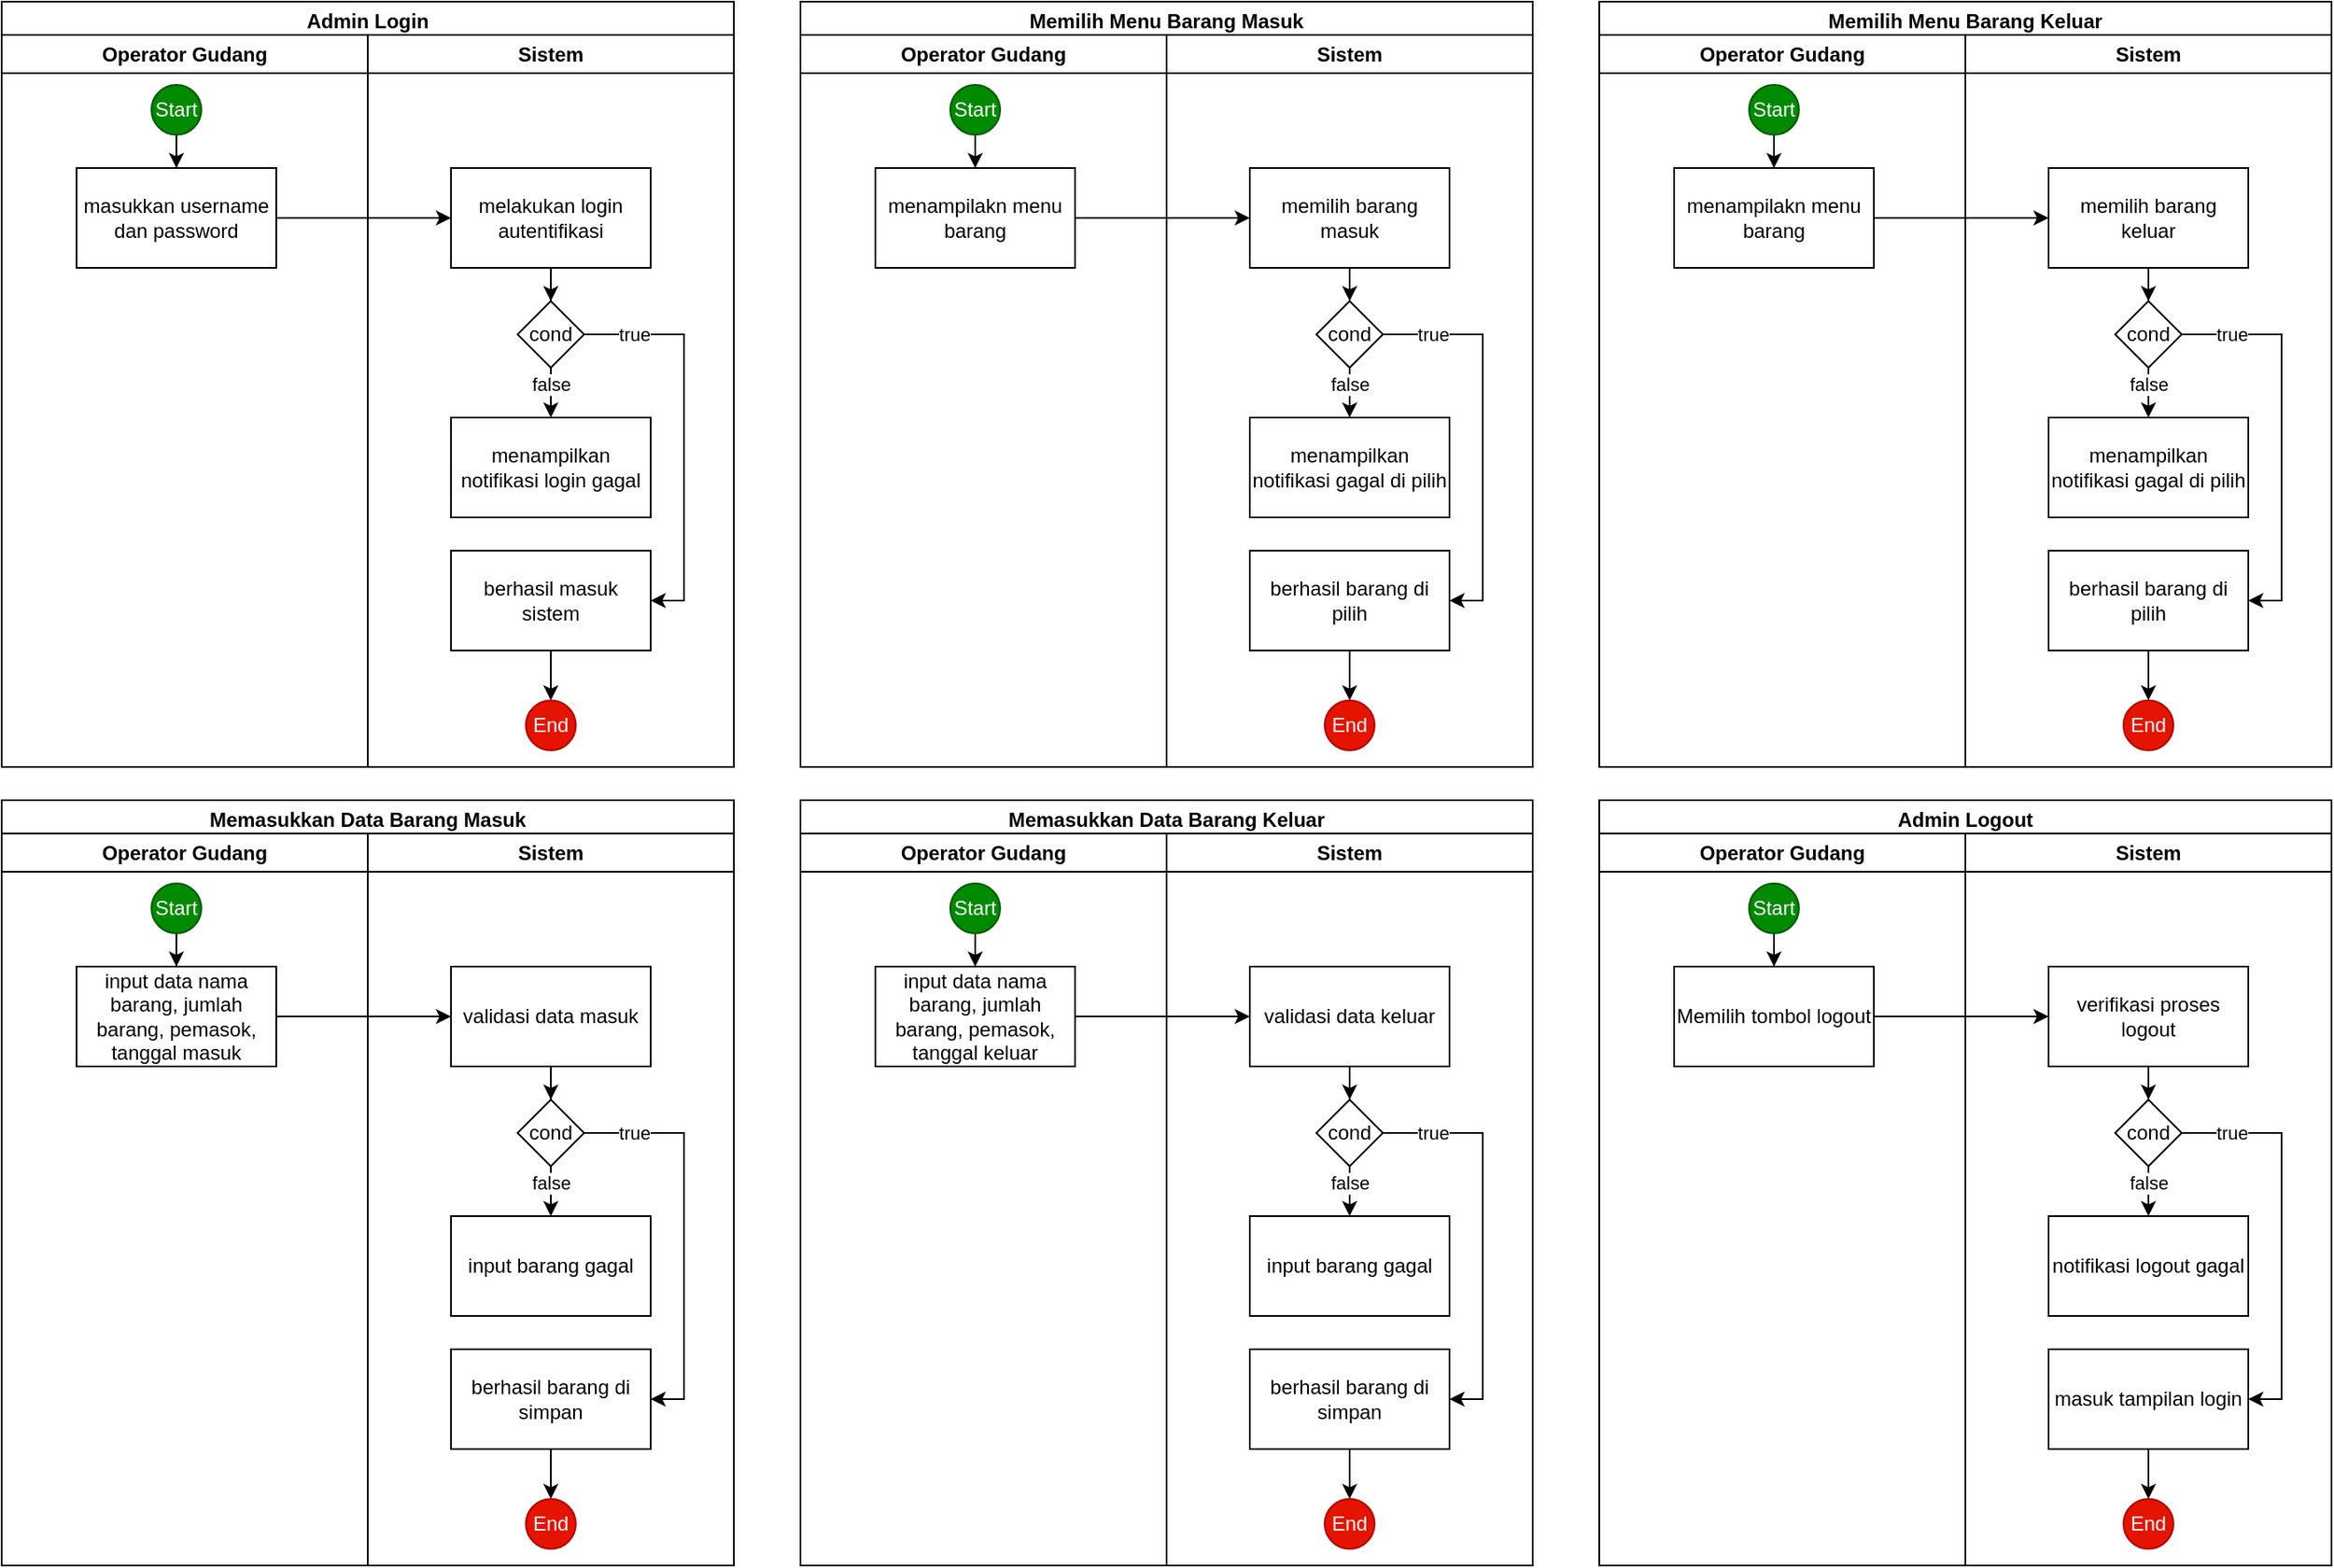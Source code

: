 <mxfile version="25.0.1">
  <diagram name="Halaman-1" id="Y4WEIZRUPYXfwLhoxVbs">
    <mxGraphModel dx="880" dy="484" grid="1" gridSize="10" guides="1" tooltips="1" connect="1" arrows="1" fold="1" page="1" pageScale="1" pageWidth="827" pageHeight="1169" math="0" shadow="0">
      <root>
        <mxCell id="0" />
        <mxCell id="1" parent="0" />
        <mxCell id="KNslRv7fgBc5iuveiAQ4-1" value="&lt;b style=&quot;white-space: nowrap;&quot;&gt;Admin Login&lt;/b&gt;" style="swimlane;whiteSpace=wrap;html=1;" vertex="1" parent="1">
          <mxGeometry width="440" height="460" as="geometry">
            <mxRectangle width="110" height="30" as="alternateBounds" />
          </mxGeometry>
        </mxCell>
        <mxCell id="KNslRv7fgBc5iuveiAQ4-2" value="Operator Gudang" style="swimlane;whiteSpace=wrap;html=1;startSize=23;" vertex="1" parent="KNslRv7fgBc5iuveiAQ4-1">
          <mxGeometry y="20" width="220" height="440" as="geometry">
            <mxRectangle y="20" width="130" height="30" as="alternateBounds" />
          </mxGeometry>
        </mxCell>
        <mxCell id="KNslRv7fgBc5iuveiAQ4-3" style="edgeStyle=orthogonalEdgeStyle;rounded=0;orthogonalLoop=1;jettySize=auto;html=1;exitX=0.5;exitY=1;exitDx=0;exitDy=0;" edge="1" parent="KNslRv7fgBc5iuveiAQ4-2" source="KNslRv7fgBc5iuveiAQ4-4" target="KNslRv7fgBc5iuveiAQ4-5">
          <mxGeometry relative="1" as="geometry" />
        </mxCell>
        <mxCell id="KNslRv7fgBc5iuveiAQ4-4" value="Start" style="ellipse;whiteSpace=wrap;html=1;aspect=fixed;fillColor=#008a00;fontColor=#ffffff;strokeColor=#005700;" vertex="1" parent="KNslRv7fgBc5iuveiAQ4-2">
          <mxGeometry x="90" y="30" width="30" height="30" as="geometry" />
        </mxCell>
        <mxCell id="KNslRv7fgBc5iuveiAQ4-5" value="masukkan username dan password" style="rounded=0;whiteSpace=wrap;html=1;" vertex="1" parent="KNslRv7fgBc5iuveiAQ4-2">
          <mxGeometry x="45" y="80" width="120" height="60" as="geometry" />
        </mxCell>
        <mxCell id="KNslRv7fgBc5iuveiAQ4-6" value="Sistem" style="swimlane;whiteSpace=wrap;html=1;" vertex="1" parent="KNslRv7fgBc5iuveiAQ4-1">
          <mxGeometry x="220" y="20" width="220" height="440" as="geometry">
            <mxRectangle x="220" y="20" width="80" height="30" as="alternateBounds" />
          </mxGeometry>
        </mxCell>
        <mxCell id="KNslRv7fgBc5iuveiAQ4-7" style="edgeStyle=orthogonalEdgeStyle;rounded=0;orthogonalLoop=1;jettySize=auto;html=1;exitX=0.5;exitY=1;exitDx=0;exitDy=0;" edge="1" parent="KNslRv7fgBc5iuveiAQ4-6" source="KNslRv7fgBc5iuveiAQ4-8" target="KNslRv7fgBc5iuveiAQ4-13">
          <mxGeometry relative="1" as="geometry" />
        </mxCell>
        <mxCell id="KNslRv7fgBc5iuveiAQ4-8" value="melakukan login autentifikasi" style="rounded=0;whiteSpace=wrap;html=1;" vertex="1" parent="KNslRv7fgBc5iuveiAQ4-6">
          <mxGeometry x="50" y="80" width="120" height="60" as="geometry" />
        </mxCell>
        <mxCell id="KNslRv7fgBc5iuveiAQ4-9" value="" style="edgeStyle=orthogonalEdgeStyle;rounded=0;orthogonalLoop=1;jettySize=auto;html=1;" edge="1" parent="KNslRv7fgBc5iuveiAQ4-6" source="KNslRv7fgBc5iuveiAQ4-13" target="KNslRv7fgBc5iuveiAQ4-14">
          <mxGeometry relative="1" as="geometry" />
        </mxCell>
        <mxCell id="KNslRv7fgBc5iuveiAQ4-10" value="false" style="edgeLabel;html=1;align=center;verticalAlign=middle;resizable=0;points=[];" vertex="1" connectable="0" parent="KNslRv7fgBc5iuveiAQ4-9">
          <mxGeometry x="0.5" y="-1" relative="1" as="geometry">
            <mxPoint x="1" y="-8" as="offset" />
          </mxGeometry>
        </mxCell>
        <mxCell id="KNslRv7fgBc5iuveiAQ4-11" style="edgeStyle=orthogonalEdgeStyle;rounded=0;orthogonalLoop=1;jettySize=auto;html=1;exitX=1;exitY=0.5;exitDx=0;exitDy=0;entryX=1;entryY=0.5;entryDx=0;entryDy=0;" edge="1" parent="KNslRv7fgBc5iuveiAQ4-6" source="KNslRv7fgBc5iuveiAQ4-13" target="KNslRv7fgBc5iuveiAQ4-16">
          <mxGeometry relative="1" as="geometry" />
        </mxCell>
        <mxCell id="KNslRv7fgBc5iuveiAQ4-12" value="true" style="edgeLabel;html=1;align=center;verticalAlign=middle;resizable=0;points=[];" vertex="1" connectable="0" parent="KNslRv7fgBc5iuveiAQ4-11">
          <mxGeometry x="-0.756" relative="1" as="geometry">
            <mxPoint as="offset" />
          </mxGeometry>
        </mxCell>
        <mxCell id="KNslRv7fgBc5iuveiAQ4-13" value="c&lt;span style=&quot;background-color: initial;&quot;&gt;ond&lt;/span&gt;" style="rhombus;whiteSpace=wrap;html=1;" vertex="1" parent="KNslRv7fgBc5iuveiAQ4-6">
          <mxGeometry x="90" y="160" width="40" height="40" as="geometry" />
        </mxCell>
        <mxCell id="KNslRv7fgBc5iuveiAQ4-14" value="menampilkan notifikasi login gagal" style="rounded=0;whiteSpace=wrap;html=1;" vertex="1" parent="KNslRv7fgBc5iuveiAQ4-6">
          <mxGeometry x="50" y="230" width="120" height="60" as="geometry" />
        </mxCell>
        <mxCell id="KNslRv7fgBc5iuveiAQ4-15" style="edgeStyle=orthogonalEdgeStyle;rounded=0;orthogonalLoop=1;jettySize=auto;html=1;exitX=0.5;exitY=1;exitDx=0;exitDy=0;" edge="1" parent="KNslRv7fgBc5iuveiAQ4-6" source="KNslRv7fgBc5iuveiAQ4-16" target="KNslRv7fgBc5iuveiAQ4-17">
          <mxGeometry relative="1" as="geometry" />
        </mxCell>
        <mxCell id="KNslRv7fgBc5iuveiAQ4-16" value="berhasil masuk sistem" style="rounded=0;whiteSpace=wrap;html=1;" vertex="1" parent="KNslRv7fgBc5iuveiAQ4-6">
          <mxGeometry x="50" y="310" width="120" height="60" as="geometry" />
        </mxCell>
        <mxCell id="KNslRv7fgBc5iuveiAQ4-17" value="End" style="ellipse;whiteSpace=wrap;html=1;aspect=fixed;fillColor=#e51400;fontColor=#ffffff;strokeColor=#B20000;" vertex="1" parent="KNslRv7fgBc5iuveiAQ4-6">
          <mxGeometry x="95" y="400" width="30" height="30" as="geometry" />
        </mxCell>
        <mxCell id="KNslRv7fgBc5iuveiAQ4-71" style="edgeStyle=orthogonalEdgeStyle;rounded=0;orthogonalLoop=1;jettySize=auto;html=1;" edge="1" parent="KNslRv7fgBc5iuveiAQ4-1" source="KNslRv7fgBc5iuveiAQ4-5" target="KNslRv7fgBc5iuveiAQ4-8">
          <mxGeometry relative="1" as="geometry" />
        </mxCell>
        <mxCell id="KNslRv7fgBc5iuveiAQ4-18" value="&lt;b style=&quot;white-space: nowrap;&quot;&gt;Memilih Menu Barang Masuk&lt;/b&gt;" style="swimlane;whiteSpace=wrap;html=1;" vertex="1" parent="1">
          <mxGeometry x="480" width="440" height="460" as="geometry">
            <mxRectangle x="480" width="110" height="30" as="alternateBounds" />
          </mxGeometry>
        </mxCell>
        <mxCell id="KNslRv7fgBc5iuveiAQ4-39" value="Operator Gudang" style="swimlane;whiteSpace=wrap;html=1;startSize=23;" vertex="1" parent="KNslRv7fgBc5iuveiAQ4-18">
          <mxGeometry y="20" width="220" height="440" as="geometry" />
        </mxCell>
        <mxCell id="KNslRv7fgBc5iuveiAQ4-40" style="edgeStyle=orthogonalEdgeStyle;rounded=0;orthogonalLoop=1;jettySize=auto;html=1;exitX=0.5;exitY=1;exitDx=0;exitDy=0;" edge="1" parent="KNslRv7fgBc5iuveiAQ4-39" source="KNslRv7fgBc5iuveiAQ4-41" target="KNslRv7fgBc5iuveiAQ4-42">
          <mxGeometry relative="1" as="geometry" />
        </mxCell>
        <mxCell id="KNslRv7fgBc5iuveiAQ4-41" value="Start" style="ellipse;whiteSpace=wrap;html=1;aspect=fixed;fillColor=#008a00;fontColor=#ffffff;strokeColor=#005700;" vertex="1" parent="KNslRv7fgBc5iuveiAQ4-39">
          <mxGeometry x="90" y="30" width="30" height="30" as="geometry" />
        </mxCell>
        <mxCell id="KNslRv7fgBc5iuveiAQ4-42" value="menampilakn menu barang" style="rounded=0;whiteSpace=wrap;html=1;" vertex="1" parent="KNslRv7fgBc5iuveiAQ4-39">
          <mxGeometry x="45" y="80" width="120" height="60" as="geometry" />
        </mxCell>
        <mxCell id="KNslRv7fgBc5iuveiAQ4-43" value="Sistem" style="swimlane;whiteSpace=wrap;html=1;" vertex="1" parent="KNslRv7fgBc5iuveiAQ4-18">
          <mxGeometry x="220" y="20" width="220" height="440" as="geometry">
            <mxRectangle x="220" y="40" width="80" height="30" as="alternateBounds" />
          </mxGeometry>
        </mxCell>
        <mxCell id="KNslRv7fgBc5iuveiAQ4-44" style="edgeStyle=orthogonalEdgeStyle;rounded=0;orthogonalLoop=1;jettySize=auto;html=1;exitX=0.5;exitY=1;exitDx=0;exitDy=0;" edge="1" parent="KNslRv7fgBc5iuveiAQ4-43" source="KNslRv7fgBc5iuveiAQ4-45" target="KNslRv7fgBc5iuveiAQ4-50">
          <mxGeometry relative="1" as="geometry" />
        </mxCell>
        <mxCell id="KNslRv7fgBc5iuveiAQ4-45" value="memilih barang masuk" style="rounded=0;whiteSpace=wrap;html=1;" vertex="1" parent="KNslRv7fgBc5iuveiAQ4-43">
          <mxGeometry x="50" y="80" width="120" height="60" as="geometry" />
        </mxCell>
        <mxCell id="KNslRv7fgBc5iuveiAQ4-46" value="" style="edgeStyle=orthogonalEdgeStyle;rounded=0;orthogonalLoop=1;jettySize=auto;html=1;" edge="1" parent="KNslRv7fgBc5iuveiAQ4-43" source="KNslRv7fgBc5iuveiAQ4-50" target="KNslRv7fgBc5iuveiAQ4-51">
          <mxGeometry relative="1" as="geometry" />
        </mxCell>
        <mxCell id="KNslRv7fgBc5iuveiAQ4-47" value="false" style="edgeLabel;html=1;align=center;verticalAlign=middle;resizable=0;points=[];" vertex="1" connectable="0" parent="KNslRv7fgBc5iuveiAQ4-46">
          <mxGeometry x="0.5" y="-1" relative="1" as="geometry">
            <mxPoint x="1" y="-8" as="offset" />
          </mxGeometry>
        </mxCell>
        <mxCell id="KNslRv7fgBc5iuveiAQ4-48" style="edgeStyle=orthogonalEdgeStyle;rounded=0;orthogonalLoop=1;jettySize=auto;html=1;exitX=1;exitY=0.5;exitDx=0;exitDy=0;entryX=1;entryY=0.5;entryDx=0;entryDy=0;" edge="1" parent="KNslRv7fgBc5iuveiAQ4-43" source="KNslRv7fgBc5iuveiAQ4-50" target="KNslRv7fgBc5iuveiAQ4-53">
          <mxGeometry relative="1" as="geometry" />
        </mxCell>
        <mxCell id="KNslRv7fgBc5iuveiAQ4-49" value="true" style="edgeLabel;html=1;align=center;verticalAlign=middle;resizable=0;points=[];" vertex="1" connectable="0" parent="KNslRv7fgBc5iuveiAQ4-48">
          <mxGeometry x="-0.756" relative="1" as="geometry">
            <mxPoint as="offset" />
          </mxGeometry>
        </mxCell>
        <mxCell id="KNslRv7fgBc5iuveiAQ4-50" value="c&lt;span style=&quot;background-color: initial;&quot;&gt;ond&lt;/span&gt;" style="rhombus;whiteSpace=wrap;html=1;" vertex="1" parent="KNslRv7fgBc5iuveiAQ4-43">
          <mxGeometry x="90" y="160" width="40" height="40" as="geometry" />
        </mxCell>
        <mxCell id="KNslRv7fgBc5iuveiAQ4-51" value="menampilkan notifikasi gagal di pilih" style="rounded=0;whiteSpace=wrap;html=1;" vertex="1" parent="KNslRv7fgBc5iuveiAQ4-43">
          <mxGeometry x="50" y="230" width="120" height="60" as="geometry" />
        </mxCell>
        <mxCell id="KNslRv7fgBc5iuveiAQ4-52" style="edgeStyle=orthogonalEdgeStyle;rounded=0;orthogonalLoop=1;jettySize=auto;html=1;exitX=0.5;exitY=1;exitDx=0;exitDy=0;" edge="1" parent="KNslRv7fgBc5iuveiAQ4-43" source="KNslRv7fgBc5iuveiAQ4-53" target="KNslRv7fgBc5iuveiAQ4-54">
          <mxGeometry relative="1" as="geometry" />
        </mxCell>
        <mxCell id="KNslRv7fgBc5iuveiAQ4-53" value="berhasil barang di pilih" style="rounded=0;whiteSpace=wrap;html=1;" vertex="1" parent="KNslRv7fgBc5iuveiAQ4-43">
          <mxGeometry x="50" y="310" width="120" height="60" as="geometry" />
        </mxCell>
        <mxCell id="KNslRv7fgBc5iuveiAQ4-54" value="End" style="ellipse;whiteSpace=wrap;html=1;aspect=fixed;fillColor=#e51400;fontColor=#ffffff;strokeColor=#B20000;" vertex="1" parent="KNslRv7fgBc5iuveiAQ4-43">
          <mxGeometry x="95" y="400" width="30" height="30" as="geometry" />
        </mxCell>
        <mxCell id="KNslRv7fgBc5iuveiAQ4-72" style="edgeStyle=orthogonalEdgeStyle;rounded=0;orthogonalLoop=1;jettySize=auto;html=1;" edge="1" parent="KNslRv7fgBc5iuveiAQ4-18" source="KNslRv7fgBc5iuveiAQ4-42" target="KNslRv7fgBc5iuveiAQ4-45">
          <mxGeometry relative="1" as="geometry" />
        </mxCell>
        <mxCell id="KNslRv7fgBc5iuveiAQ4-35" value="&lt;b style=&quot;white-space: nowrap;&quot;&gt;Memilih Menu Barang Keluar&lt;/b&gt;" style="swimlane;whiteSpace=wrap;html=1;" vertex="1" parent="1">
          <mxGeometry x="960" width="440" height="460" as="geometry">
            <mxRectangle x="960" width="110" height="30" as="alternateBounds" />
          </mxGeometry>
        </mxCell>
        <mxCell id="KNslRv7fgBc5iuveiAQ4-55" value="Operator Gudang" style="swimlane;whiteSpace=wrap;html=1;startSize=23;" vertex="1" parent="KNslRv7fgBc5iuveiAQ4-35">
          <mxGeometry y="20" width="220" height="440" as="geometry" />
        </mxCell>
        <mxCell id="KNslRv7fgBc5iuveiAQ4-56" style="edgeStyle=orthogonalEdgeStyle;rounded=0;orthogonalLoop=1;jettySize=auto;html=1;exitX=0.5;exitY=1;exitDx=0;exitDy=0;" edge="1" parent="KNslRv7fgBc5iuveiAQ4-55" source="KNslRv7fgBc5iuveiAQ4-57" target="KNslRv7fgBc5iuveiAQ4-58">
          <mxGeometry relative="1" as="geometry" />
        </mxCell>
        <mxCell id="KNslRv7fgBc5iuveiAQ4-57" value="Start" style="ellipse;whiteSpace=wrap;html=1;aspect=fixed;fillColor=#008a00;fontColor=#ffffff;strokeColor=#005700;" vertex="1" parent="KNslRv7fgBc5iuveiAQ4-55">
          <mxGeometry x="90" y="30" width="30" height="30" as="geometry" />
        </mxCell>
        <mxCell id="KNslRv7fgBc5iuveiAQ4-58" value="menampilakn menu barang" style="rounded=0;whiteSpace=wrap;html=1;" vertex="1" parent="KNslRv7fgBc5iuveiAQ4-55">
          <mxGeometry x="45" y="80" width="120" height="60" as="geometry" />
        </mxCell>
        <mxCell id="KNslRv7fgBc5iuveiAQ4-59" value="Sistem" style="swimlane;whiteSpace=wrap;html=1;" vertex="1" parent="KNslRv7fgBc5iuveiAQ4-35">
          <mxGeometry x="220" y="20" width="220" height="440" as="geometry">
            <mxRectangle x="220" y="40" width="80" height="30" as="alternateBounds" />
          </mxGeometry>
        </mxCell>
        <mxCell id="KNslRv7fgBc5iuveiAQ4-60" style="edgeStyle=orthogonalEdgeStyle;rounded=0;orthogonalLoop=1;jettySize=auto;html=1;exitX=0.5;exitY=1;exitDx=0;exitDy=0;" edge="1" parent="KNslRv7fgBc5iuveiAQ4-59" source="KNslRv7fgBc5iuveiAQ4-61" target="KNslRv7fgBc5iuveiAQ4-66">
          <mxGeometry relative="1" as="geometry" />
        </mxCell>
        <mxCell id="KNslRv7fgBc5iuveiAQ4-61" value="memilih barang keluar" style="rounded=0;whiteSpace=wrap;html=1;" vertex="1" parent="KNslRv7fgBc5iuveiAQ4-59">
          <mxGeometry x="50" y="80" width="120" height="60" as="geometry" />
        </mxCell>
        <mxCell id="KNslRv7fgBc5iuveiAQ4-62" value="" style="edgeStyle=orthogonalEdgeStyle;rounded=0;orthogonalLoop=1;jettySize=auto;html=1;" edge="1" parent="KNslRv7fgBc5iuveiAQ4-59" source="KNslRv7fgBc5iuveiAQ4-66" target="KNslRv7fgBc5iuveiAQ4-67">
          <mxGeometry relative="1" as="geometry" />
        </mxCell>
        <mxCell id="KNslRv7fgBc5iuveiAQ4-63" value="false" style="edgeLabel;html=1;align=center;verticalAlign=middle;resizable=0;points=[];" vertex="1" connectable="0" parent="KNslRv7fgBc5iuveiAQ4-62">
          <mxGeometry x="0.5" y="-1" relative="1" as="geometry">
            <mxPoint x="1" y="-8" as="offset" />
          </mxGeometry>
        </mxCell>
        <mxCell id="KNslRv7fgBc5iuveiAQ4-64" style="edgeStyle=orthogonalEdgeStyle;rounded=0;orthogonalLoop=1;jettySize=auto;html=1;exitX=1;exitY=0.5;exitDx=0;exitDy=0;entryX=1;entryY=0.5;entryDx=0;entryDy=0;" edge="1" parent="KNslRv7fgBc5iuveiAQ4-59" source="KNslRv7fgBc5iuveiAQ4-66" target="KNslRv7fgBc5iuveiAQ4-69">
          <mxGeometry relative="1" as="geometry" />
        </mxCell>
        <mxCell id="KNslRv7fgBc5iuveiAQ4-65" value="true" style="edgeLabel;html=1;align=center;verticalAlign=middle;resizable=0;points=[];" vertex="1" connectable="0" parent="KNslRv7fgBc5iuveiAQ4-64">
          <mxGeometry x="-0.756" relative="1" as="geometry">
            <mxPoint as="offset" />
          </mxGeometry>
        </mxCell>
        <mxCell id="KNslRv7fgBc5iuveiAQ4-66" value="c&lt;span style=&quot;background-color: initial;&quot;&gt;ond&lt;/span&gt;" style="rhombus;whiteSpace=wrap;html=1;" vertex="1" parent="KNslRv7fgBc5iuveiAQ4-59">
          <mxGeometry x="90" y="160" width="40" height="40" as="geometry" />
        </mxCell>
        <mxCell id="KNslRv7fgBc5iuveiAQ4-67" value="menampilkan notifikasi gagal di pilih" style="rounded=0;whiteSpace=wrap;html=1;" vertex="1" parent="KNslRv7fgBc5iuveiAQ4-59">
          <mxGeometry x="50" y="230" width="120" height="60" as="geometry" />
        </mxCell>
        <mxCell id="KNslRv7fgBc5iuveiAQ4-68" style="edgeStyle=orthogonalEdgeStyle;rounded=0;orthogonalLoop=1;jettySize=auto;html=1;exitX=0.5;exitY=1;exitDx=0;exitDy=0;" edge="1" parent="KNslRv7fgBc5iuveiAQ4-59" source="KNslRv7fgBc5iuveiAQ4-69" target="KNslRv7fgBc5iuveiAQ4-70">
          <mxGeometry relative="1" as="geometry" />
        </mxCell>
        <mxCell id="KNslRv7fgBc5iuveiAQ4-69" value="berhasil barang di pilih" style="rounded=0;whiteSpace=wrap;html=1;" vertex="1" parent="KNslRv7fgBc5iuveiAQ4-59">
          <mxGeometry x="50" y="310" width="120" height="60" as="geometry" />
        </mxCell>
        <mxCell id="KNslRv7fgBc5iuveiAQ4-70" value="End" style="ellipse;whiteSpace=wrap;html=1;aspect=fixed;fillColor=#e51400;fontColor=#ffffff;strokeColor=#B20000;" vertex="1" parent="KNslRv7fgBc5iuveiAQ4-59">
          <mxGeometry x="95" y="400" width="30" height="30" as="geometry" />
        </mxCell>
        <mxCell id="KNslRv7fgBc5iuveiAQ4-73" style="edgeStyle=orthogonalEdgeStyle;rounded=0;orthogonalLoop=1;jettySize=auto;html=1;" edge="1" parent="KNslRv7fgBc5iuveiAQ4-35" source="KNslRv7fgBc5iuveiAQ4-58" target="KNslRv7fgBc5iuveiAQ4-61">
          <mxGeometry relative="1" as="geometry" />
        </mxCell>
        <mxCell id="KNslRv7fgBc5iuveiAQ4-36" value="&lt;b style=&quot;white-space: nowrap;&quot;&gt;Memasukkan Data Barang Masuk&lt;/b&gt;" style="swimlane;whiteSpace=wrap;html=1;" vertex="1" parent="1">
          <mxGeometry y="480" width="440" height="460" as="geometry">
            <mxRectangle y="480" width="110" height="30" as="alternateBounds" />
          </mxGeometry>
        </mxCell>
        <mxCell id="KNslRv7fgBc5iuveiAQ4-74" value="Operator Gudang" style="swimlane;whiteSpace=wrap;html=1;startSize=23;" vertex="1" parent="KNslRv7fgBc5iuveiAQ4-36">
          <mxGeometry y="20" width="220" height="440" as="geometry" />
        </mxCell>
        <mxCell id="KNslRv7fgBc5iuveiAQ4-75" style="edgeStyle=orthogonalEdgeStyle;rounded=0;orthogonalLoop=1;jettySize=auto;html=1;exitX=0.5;exitY=1;exitDx=0;exitDy=0;" edge="1" parent="KNslRv7fgBc5iuveiAQ4-74" source="KNslRv7fgBc5iuveiAQ4-76" target="KNslRv7fgBc5iuveiAQ4-77">
          <mxGeometry relative="1" as="geometry" />
        </mxCell>
        <mxCell id="KNslRv7fgBc5iuveiAQ4-76" value="Start" style="ellipse;whiteSpace=wrap;html=1;aspect=fixed;fillColor=#008a00;fontColor=#ffffff;strokeColor=#005700;" vertex="1" parent="KNslRv7fgBc5iuveiAQ4-74">
          <mxGeometry x="90" y="30" width="30" height="30" as="geometry" />
        </mxCell>
        <mxCell id="KNslRv7fgBc5iuveiAQ4-77" value="input data nama barang, jumlah barang, pemasok, tanggal masuk" style="rounded=0;whiteSpace=wrap;html=1;" vertex="1" parent="KNslRv7fgBc5iuveiAQ4-74">
          <mxGeometry x="45" y="80" width="120" height="60" as="geometry" />
        </mxCell>
        <mxCell id="KNslRv7fgBc5iuveiAQ4-78" value="Sistem" style="swimlane;whiteSpace=wrap;html=1;" vertex="1" parent="KNslRv7fgBc5iuveiAQ4-36">
          <mxGeometry x="220" y="20" width="220" height="440" as="geometry">
            <mxRectangle x="220" y="40" width="80" height="30" as="alternateBounds" />
          </mxGeometry>
        </mxCell>
        <mxCell id="KNslRv7fgBc5iuveiAQ4-79" style="edgeStyle=orthogonalEdgeStyle;rounded=0;orthogonalLoop=1;jettySize=auto;html=1;exitX=0.5;exitY=1;exitDx=0;exitDy=0;" edge="1" parent="KNslRv7fgBc5iuveiAQ4-78" source="KNslRv7fgBc5iuveiAQ4-80" target="KNslRv7fgBc5iuveiAQ4-85">
          <mxGeometry relative="1" as="geometry" />
        </mxCell>
        <mxCell id="KNslRv7fgBc5iuveiAQ4-80" value="validasi data masuk" style="rounded=0;whiteSpace=wrap;html=1;" vertex="1" parent="KNslRv7fgBc5iuveiAQ4-78">
          <mxGeometry x="50" y="80" width="120" height="60" as="geometry" />
        </mxCell>
        <mxCell id="KNslRv7fgBc5iuveiAQ4-81" value="" style="edgeStyle=orthogonalEdgeStyle;rounded=0;orthogonalLoop=1;jettySize=auto;html=1;" edge="1" parent="KNslRv7fgBc5iuveiAQ4-78" source="KNslRv7fgBc5iuveiAQ4-85" target="KNslRv7fgBc5iuveiAQ4-86">
          <mxGeometry relative="1" as="geometry" />
        </mxCell>
        <mxCell id="KNslRv7fgBc5iuveiAQ4-82" value="false" style="edgeLabel;html=1;align=center;verticalAlign=middle;resizable=0;points=[];" vertex="1" connectable="0" parent="KNslRv7fgBc5iuveiAQ4-81">
          <mxGeometry x="0.5" y="-1" relative="1" as="geometry">
            <mxPoint x="1" y="-8" as="offset" />
          </mxGeometry>
        </mxCell>
        <mxCell id="KNslRv7fgBc5iuveiAQ4-83" style="edgeStyle=orthogonalEdgeStyle;rounded=0;orthogonalLoop=1;jettySize=auto;html=1;exitX=1;exitY=0.5;exitDx=0;exitDy=0;entryX=1;entryY=0.5;entryDx=0;entryDy=0;" edge="1" parent="KNslRv7fgBc5iuveiAQ4-78" source="KNslRv7fgBc5iuveiAQ4-85" target="KNslRv7fgBc5iuveiAQ4-88">
          <mxGeometry relative="1" as="geometry" />
        </mxCell>
        <mxCell id="KNslRv7fgBc5iuveiAQ4-84" value="true" style="edgeLabel;html=1;align=center;verticalAlign=middle;resizable=0;points=[];" vertex="1" connectable="0" parent="KNslRv7fgBc5iuveiAQ4-83">
          <mxGeometry x="-0.756" relative="1" as="geometry">
            <mxPoint as="offset" />
          </mxGeometry>
        </mxCell>
        <mxCell id="KNslRv7fgBc5iuveiAQ4-85" value="c&lt;span style=&quot;background-color: initial;&quot;&gt;ond&lt;/span&gt;" style="rhombus;whiteSpace=wrap;html=1;" vertex="1" parent="KNslRv7fgBc5iuveiAQ4-78">
          <mxGeometry x="90" y="160" width="40" height="40" as="geometry" />
        </mxCell>
        <mxCell id="KNslRv7fgBc5iuveiAQ4-86" value="input barang gagal" style="rounded=0;whiteSpace=wrap;html=1;" vertex="1" parent="KNslRv7fgBc5iuveiAQ4-78">
          <mxGeometry x="50" y="230" width="120" height="60" as="geometry" />
        </mxCell>
        <mxCell id="KNslRv7fgBc5iuveiAQ4-87" style="edgeStyle=orthogonalEdgeStyle;rounded=0;orthogonalLoop=1;jettySize=auto;html=1;exitX=0.5;exitY=1;exitDx=0;exitDy=0;" edge="1" parent="KNslRv7fgBc5iuveiAQ4-78" source="KNslRv7fgBc5iuveiAQ4-88" target="KNslRv7fgBc5iuveiAQ4-89">
          <mxGeometry relative="1" as="geometry" />
        </mxCell>
        <mxCell id="KNslRv7fgBc5iuveiAQ4-88" value="berhasil barang di simpan" style="rounded=0;whiteSpace=wrap;html=1;" vertex="1" parent="KNslRv7fgBc5iuveiAQ4-78">
          <mxGeometry x="50" y="310" width="120" height="60" as="geometry" />
        </mxCell>
        <mxCell id="KNslRv7fgBc5iuveiAQ4-89" value="End" style="ellipse;whiteSpace=wrap;html=1;aspect=fixed;fillColor=#e51400;fontColor=#ffffff;strokeColor=#B20000;" vertex="1" parent="KNslRv7fgBc5iuveiAQ4-78">
          <mxGeometry x="95" y="400" width="30" height="30" as="geometry" />
        </mxCell>
        <mxCell id="KNslRv7fgBc5iuveiAQ4-90" style="edgeStyle=orthogonalEdgeStyle;rounded=0;orthogonalLoop=1;jettySize=auto;html=1;" edge="1" parent="KNslRv7fgBc5iuveiAQ4-36" source="KNslRv7fgBc5iuveiAQ4-77" target="KNslRv7fgBc5iuveiAQ4-80">
          <mxGeometry relative="1" as="geometry" />
        </mxCell>
        <mxCell id="KNslRv7fgBc5iuveiAQ4-37" value="&lt;b style=&quot;white-space: nowrap;&quot;&gt;Memasukkan Data Barang Keluar&lt;/b&gt;" style="swimlane;whiteSpace=wrap;html=1;startSize=23;" vertex="1" parent="1">
          <mxGeometry x="480" y="480" width="440" height="460" as="geometry">
            <mxRectangle x="480" y="480" width="110" height="30" as="alternateBounds" />
          </mxGeometry>
        </mxCell>
        <mxCell id="KNslRv7fgBc5iuveiAQ4-91" value="Operator Gudang" style="swimlane;whiteSpace=wrap;html=1;startSize=23;" vertex="1" parent="KNslRv7fgBc5iuveiAQ4-37">
          <mxGeometry y="20" width="220" height="440" as="geometry" />
        </mxCell>
        <mxCell id="KNslRv7fgBc5iuveiAQ4-92" style="edgeStyle=orthogonalEdgeStyle;rounded=0;orthogonalLoop=1;jettySize=auto;html=1;exitX=0.5;exitY=1;exitDx=0;exitDy=0;" edge="1" parent="KNslRv7fgBc5iuveiAQ4-91" source="KNslRv7fgBc5iuveiAQ4-93" target="KNslRv7fgBc5iuveiAQ4-94">
          <mxGeometry relative="1" as="geometry" />
        </mxCell>
        <mxCell id="KNslRv7fgBc5iuveiAQ4-93" value="Start" style="ellipse;whiteSpace=wrap;html=1;aspect=fixed;fillColor=#008a00;fontColor=#ffffff;strokeColor=#005700;" vertex="1" parent="KNslRv7fgBc5iuveiAQ4-91">
          <mxGeometry x="90" y="30" width="30" height="30" as="geometry" />
        </mxCell>
        <mxCell id="KNslRv7fgBc5iuveiAQ4-94" value="input data nama barang, jumlah barang, pemasok, tanggal keluar" style="rounded=0;whiteSpace=wrap;html=1;" vertex="1" parent="KNslRv7fgBc5iuveiAQ4-91">
          <mxGeometry x="45" y="80" width="120" height="60" as="geometry" />
        </mxCell>
        <mxCell id="KNslRv7fgBc5iuveiAQ4-95" value="Sistem" style="swimlane;whiteSpace=wrap;html=1;" vertex="1" parent="KNslRv7fgBc5iuveiAQ4-37">
          <mxGeometry x="220" y="20" width="220" height="440" as="geometry">
            <mxRectangle x="220" y="40" width="80" height="30" as="alternateBounds" />
          </mxGeometry>
        </mxCell>
        <mxCell id="KNslRv7fgBc5iuveiAQ4-96" style="edgeStyle=orthogonalEdgeStyle;rounded=0;orthogonalLoop=1;jettySize=auto;html=1;exitX=0.5;exitY=1;exitDx=0;exitDy=0;" edge="1" parent="KNslRv7fgBc5iuveiAQ4-95" source="KNslRv7fgBc5iuveiAQ4-97" target="KNslRv7fgBc5iuveiAQ4-102">
          <mxGeometry relative="1" as="geometry" />
        </mxCell>
        <mxCell id="KNslRv7fgBc5iuveiAQ4-97" value="validasi data keluar" style="rounded=0;whiteSpace=wrap;html=1;" vertex="1" parent="KNslRv7fgBc5iuveiAQ4-95">
          <mxGeometry x="50" y="80" width="120" height="60" as="geometry" />
        </mxCell>
        <mxCell id="KNslRv7fgBc5iuveiAQ4-98" value="" style="edgeStyle=orthogonalEdgeStyle;rounded=0;orthogonalLoop=1;jettySize=auto;html=1;" edge="1" parent="KNslRv7fgBc5iuveiAQ4-95" source="KNslRv7fgBc5iuveiAQ4-102" target="KNslRv7fgBc5iuveiAQ4-103">
          <mxGeometry relative="1" as="geometry" />
        </mxCell>
        <mxCell id="KNslRv7fgBc5iuveiAQ4-99" value="false" style="edgeLabel;html=1;align=center;verticalAlign=middle;resizable=0;points=[];" vertex="1" connectable="0" parent="KNslRv7fgBc5iuveiAQ4-98">
          <mxGeometry x="0.5" y="-1" relative="1" as="geometry">
            <mxPoint x="1" y="-8" as="offset" />
          </mxGeometry>
        </mxCell>
        <mxCell id="KNslRv7fgBc5iuveiAQ4-100" style="edgeStyle=orthogonalEdgeStyle;rounded=0;orthogonalLoop=1;jettySize=auto;html=1;exitX=1;exitY=0.5;exitDx=0;exitDy=0;entryX=1;entryY=0.5;entryDx=0;entryDy=0;" edge="1" parent="KNslRv7fgBc5iuveiAQ4-95" source="KNslRv7fgBc5iuveiAQ4-102" target="KNslRv7fgBc5iuveiAQ4-105">
          <mxGeometry relative="1" as="geometry" />
        </mxCell>
        <mxCell id="KNslRv7fgBc5iuveiAQ4-101" value="true" style="edgeLabel;html=1;align=center;verticalAlign=middle;resizable=0;points=[];" vertex="1" connectable="0" parent="KNslRv7fgBc5iuveiAQ4-100">
          <mxGeometry x="-0.756" relative="1" as="geometry">
            <mxPoint as="offset" />
          </mxGeometry>
        </mxCell>
        <mxCell id="KNslRv7fgBc5iuveiAQ4-102" value="c&lt;span style=&quot;background-color: initial;&quot;&gt;ond&lt;/span&gt;" style="rhombus;whiteSpace=wrap;html=1;" vertex="1" parent="KNslRv7fgBc5iuveiAQ4-95">
          <mxGeometry x="90" y="160" width="40" height="40" as="geometry" />
        </mxCell>
        <mxCell id="KNslRv7fgBc5iuveiAQ4-103" value="input barang gagal" style="rounded=0;whiteSpace=wrap;html=1;" vertex="1" parent="KNslRv7fgBc5iuveiAQ4-95">
          <mxGeometry x="50" y="230" width="120" height="60" as="geometry" />
        </mxCell>
        <mxCell id="KNslRv7fgBc5iuveiAQ4-104" style="edgeStyle=orthogonalEdgeStyle;rounded=0;orthogonalLoop=1;jettySize=auto;html=1;exitX=0.5;exitY=1;exitDx=0;exitDy=0;" edge="1" parent="KNslRv7fgBc5iuveiAQ4-95" source="KNslRv7fgBc5iuveiAQ4-105" target="KNslRv7fgBc5iuveiAQ4-106">
          <mxGeometry relative="1" as="geometry" />
        </mxCell>
        <mxCell id="KNslRv7fgBc5iuveiAQ4-105" value="berhasil barang di simpan" style="rounded=0;whiteSpace=wrap;html=1;" vertex="1" parent="KNslRv7fgBc5iuveiAQ4-95">
          <mxGeometry x="50" y="310" width="120" height="60" as="geometry" />
        </mxCell>
        <mxCell id="KNslRv7fgBc5iuveiAQ4-106" value="End" style="ellipse;whiteSpace=wrap;html=1;aspect=fixed;fillColor=#e51400;fontColor=#ffffff;strokeColor=#B20000;" vertex="1" parent="KNslRv7fgBc5iuveiAQ4-95">
          <mxGeometry x="95" y="400" width="30" height="30" as="geometry" />
        </mxCell>
        <mxCell id="KNslRv7fgBc5iuveiAQ4-142" style="edgeStyle=orthogonalEdgeStyle;rounded=0;orthogonalLoop=1;jettySize=auto;html=1;" edge="1" parent="KNslRv7fgBc5iuveiAQ4-37" source="KNslRv7fgBc5iuveiAQ4-94" target="KNslRv7fgBc5iuveiAQ4-97">
          <mxGeometry relative="1" as="geometry" />
        </mxCell>
        <mxCell id="KNslRv7fgBc5iuveiAQ4-38" value="&lt;b style=&quot;white-space: nowrap;&quot;&gt;Admin Logout&lt;/b&gt;" style="swimlane;whiteSpace=wrap;html=1;" vertex="1" parent="1">
          <mxGeometry x="960" y="480" width="440" height="460" as="geometry">
            <mxRectangle x="960" y="480" width="110" height="30" as="alternateBounds" />
          </mxGeometry>
        </mxCell>
        <mxCell id="KNslRv7fgBc5iuveiAQ4-123" value="Operator Gudang" style="swimlane;whiteSpace=wrap;html=1;startSize=23;" vertex="1" parent="KNslRv7fgBc5iuveiAQ4-38">
          <mxGeometry y="20" width="220" height="440" as="geometry" />
        </mxCell>
        <mxCell id="KNslRv7fgBc5iuveiAQ4-124" style="edgeStyle=orthogonalEdgeStyle;rounded=0;orthogonalLoop=1;jettySize=auto;html=1;exitX=0.5;exitY=1;exitDx=0;exitDy=0;" edge="1" parent="KNslRv7fgBc5iuveiAQ4-123" source="KNslRv7fgBc5iuveiAQ4-125" target="KNslRv7fgBc5iuveiAQ4-126">
          <mxGeometry relative="1" as="geometry" />
        </mxCell>
        <mxCell id="KNslRv7fgBc5iuveiAQ4-125" value="Start" style="ellipse;whiteSpace=wrap;html=1;aspect=fixed;fillColor=#008a00;fontColor=#ffffff;strokeColor=#005700;" vertex="1" parent="KNslRv7fgBc5iuveiAQ4-123">
          <mxGeometry x="90" y="30" width="30" height="30" as="geometry" />
        </mxCell>
        <mxCell id="KNslRv7fgBc5iuveiAQ4-126" value="Memilih tombol logout" style="rounded=0;whiteSpace=wrap;html=1;" vertex="1" parent="KNslRv7fgBc5iuveiAQ4-123">
          <mxGeometry x="45" y="80" width="120" height="60" as="geometry" />
        </mxCell>
        <mxCell id="KNslRv7fgBc5iuveiAQ4-127" value="Sistem" style="swimlane;whiteSpace=wrap;html=1;" vertex="1" parent="KNslRv7fgBc5iuveiAQ4-38">
          <mxGeometry x="220" y="20" width="220" height="440" as="geometry">
            <mxRectangle x="220" y="40" width="80" height="30" as="alternateBounds" />
          </mxGeometry>
        </mxCell>
        <mxCell id="KNslRv7fgBc5iuveiAQ4-128" style="edgeStyle=orthogonalEdgeStyle;rounded=0;orthogonalLoop=1;jettySize=auto;html=1;exitX=0.5;exitY=1;exitDx=0;exitDy=0;" edge="1" parent="KNslRv7fgBc5iuveiAQ4-127" source="KNslRv7fgBc5iuveiAQ4-129" target="KNslRv7fgBc5iuveiAQ4-134">
          <mxGeometry relative="1" as="geometry" />
        </mxCell>
        <mxCell id="KNslRv7fgBc5iuveiAQ4-129" value="verifikasi proses logout" style="rounded=0;whiteSpace=wrap;html=1;" vertex="1" parent="KNslRv7fgBc5iuveiAQ4-127">
          <mxGeometry x="50" y="80" width="120" height="60" as="geometry" />
        </mxCell>
        <mxCell id="KNslRv7fgBc5iuveiAQ4-130" value="" style="edgeStyle=orthogonalEdgeStyle;rounded=0;orthogonalLoop=1;jettySize=auto;html=1;" edge="1" parent="KNslRv7fgBc5iuveiAQ4-127" source="KNslRv7fgBc5iuveiAQ4-134" target="KNslRv7fgBc5iuveiAQ4-135">
          <mxGeometry relative="1" as="geometry" />
        </mxCell>
        <mxCell id="KNslRv7fgBc5iuveiAQ4-131" value="false" style="edgeLabel;html=1;align=center;verticalAlign=middle;resizable=0;points=[];" vertex="1" connectable="0" parent="KNslRv7fgBc5iuveiAQ4-130">
          <mxGeometry x="0.5" y="-1" relative="1" as="geometry">
            <mxPoint x="1" y="-8" as="offset" />
          </mxGeometry>
        </mxCell>
        <mxCell id="KNslRv7fgBc5iuveiAQ4-132" style="edgeStyle=orthogonalEdgeStyle;rounded=0;orthogonalLoop=1;jettySize=auto;html=1;exitX=1;exitY=0.5;exitDx=0;exitDy=0;entryX=1;entryY=0.5;entryDx=0;entryDy=0;" edge="1" parent="KNslRv7fgBc5iuveiAQ4-127" source="KNslRv7fgBc5iuveiAQ4-134" target="KNslRv7fgBc5iuveiAQ4-137">
          <mxGeometry relative="1" as="geometry" />
        </mxCell>
        <mxCell id="KNslRv7fgBc5iuveiAQ4-133" value="true" style="edgeLabel;html=1;align=center;verticalAlign=middle;resizable=0;points=[];" vertex="1" connectable="0" parent="KNslRv7fgBc5iuveiAQ4-132">
          <mxGeometry x="-0.756" relative="1" as="geometry">
            <mxPoint as="offset" />
          </mxGeometry>
        </mxCell>
        <mxCell id="KNslRv7fgBc5iuveiAQ4-134" value="c&lt;span style=&quot;background-color: initial;&quot;&gt;ond&lt;/span&gt;" style="rhombus;whiteSpace=wrap;html=1;" vertex="1" parent="KNslRv7fgBc5iuveiAQ4-127">
          <mxGeometry x="90" y="160" width="40" height="40" as="geometry" />
        </mxCell>
        <mxCell id="KNslRv7fgBc5iuveiAQ4-135" value="notifikasi logout gagal" style="rounded=0;whiteSpace=wrap;html=1;" vertex="1" parent="KNslRv7fgBc5iuveiAQ4-127">
          <mxGeometry x="50" y="230" width="120" height="60" as="geometry" />
        </mxCell>
        <mxCell id="KNslRv7fgBc5iuveiAQ4-136" style="edgeStyle=orthogonalEdgeStyle;rounded=0;orthogonalLoop=1;jettySize=auto;html=1;exitX=0.5;exitY=1;exitDx=0;exitDy=0;" edge="1" parent="KNslRv7fgBc5iuveiAQ4-127" source="KNslRv7fgBc5iuveiAQ4-137" target="KNslRv7fgBc5iuveiAQ4-138">
          <mxGeometry relative="1" as="geometry" />
        </mxCell>
        <mxCell id="KNslRv7fgBc5iuveiAQ4-137" value="masuk tampilan login" style="rounded=0;whiteSpace=wrap;html=1;" vertex="1" parent="KNslRv7fgBc5iuveiAQ4-127">
          <mxGeometry x="50" y="310" width="120" height="60" as="geometry" />
        </mxCell>
        <mxCell id="KNslRv7fgBc5iuveiAQ4-138" value="End" style="ellipse;whiteSpace=wrap;html=1;aspect=fixed;fillColor=#e51400;fontColor=#ffffff;strokeColor=#B20000;" vertex="1" parent="KNslRv7fgBc5iuveiAQ4-127">
          <mxGeometry x="95" y="400" width="30" height="30" as="geometry" />
        </mxCell>
        <mxCell id="KNslRv7fgBc5iuveiAQ4-143" style="edgeStyle=orthogonalEdgeStyle;rounded=0;orthogonalLoop=1;jettySize=auto;html=1;exitX=1;exitY=0.5;exitDx=0;exitDy=0;" edge="1" parent="KNslRv7fgBc5iuveiAQ4-38" source="KNslRv7fgBc5iuveiAQ4-126" target="KNslRv7fgBc5iuveiAQ4-129">
          <mxGeometry relative="1" as="geometry" />
        </mxCell>
      </root>
    </mxGraphModel>
  </diagram>
</mxfile>
